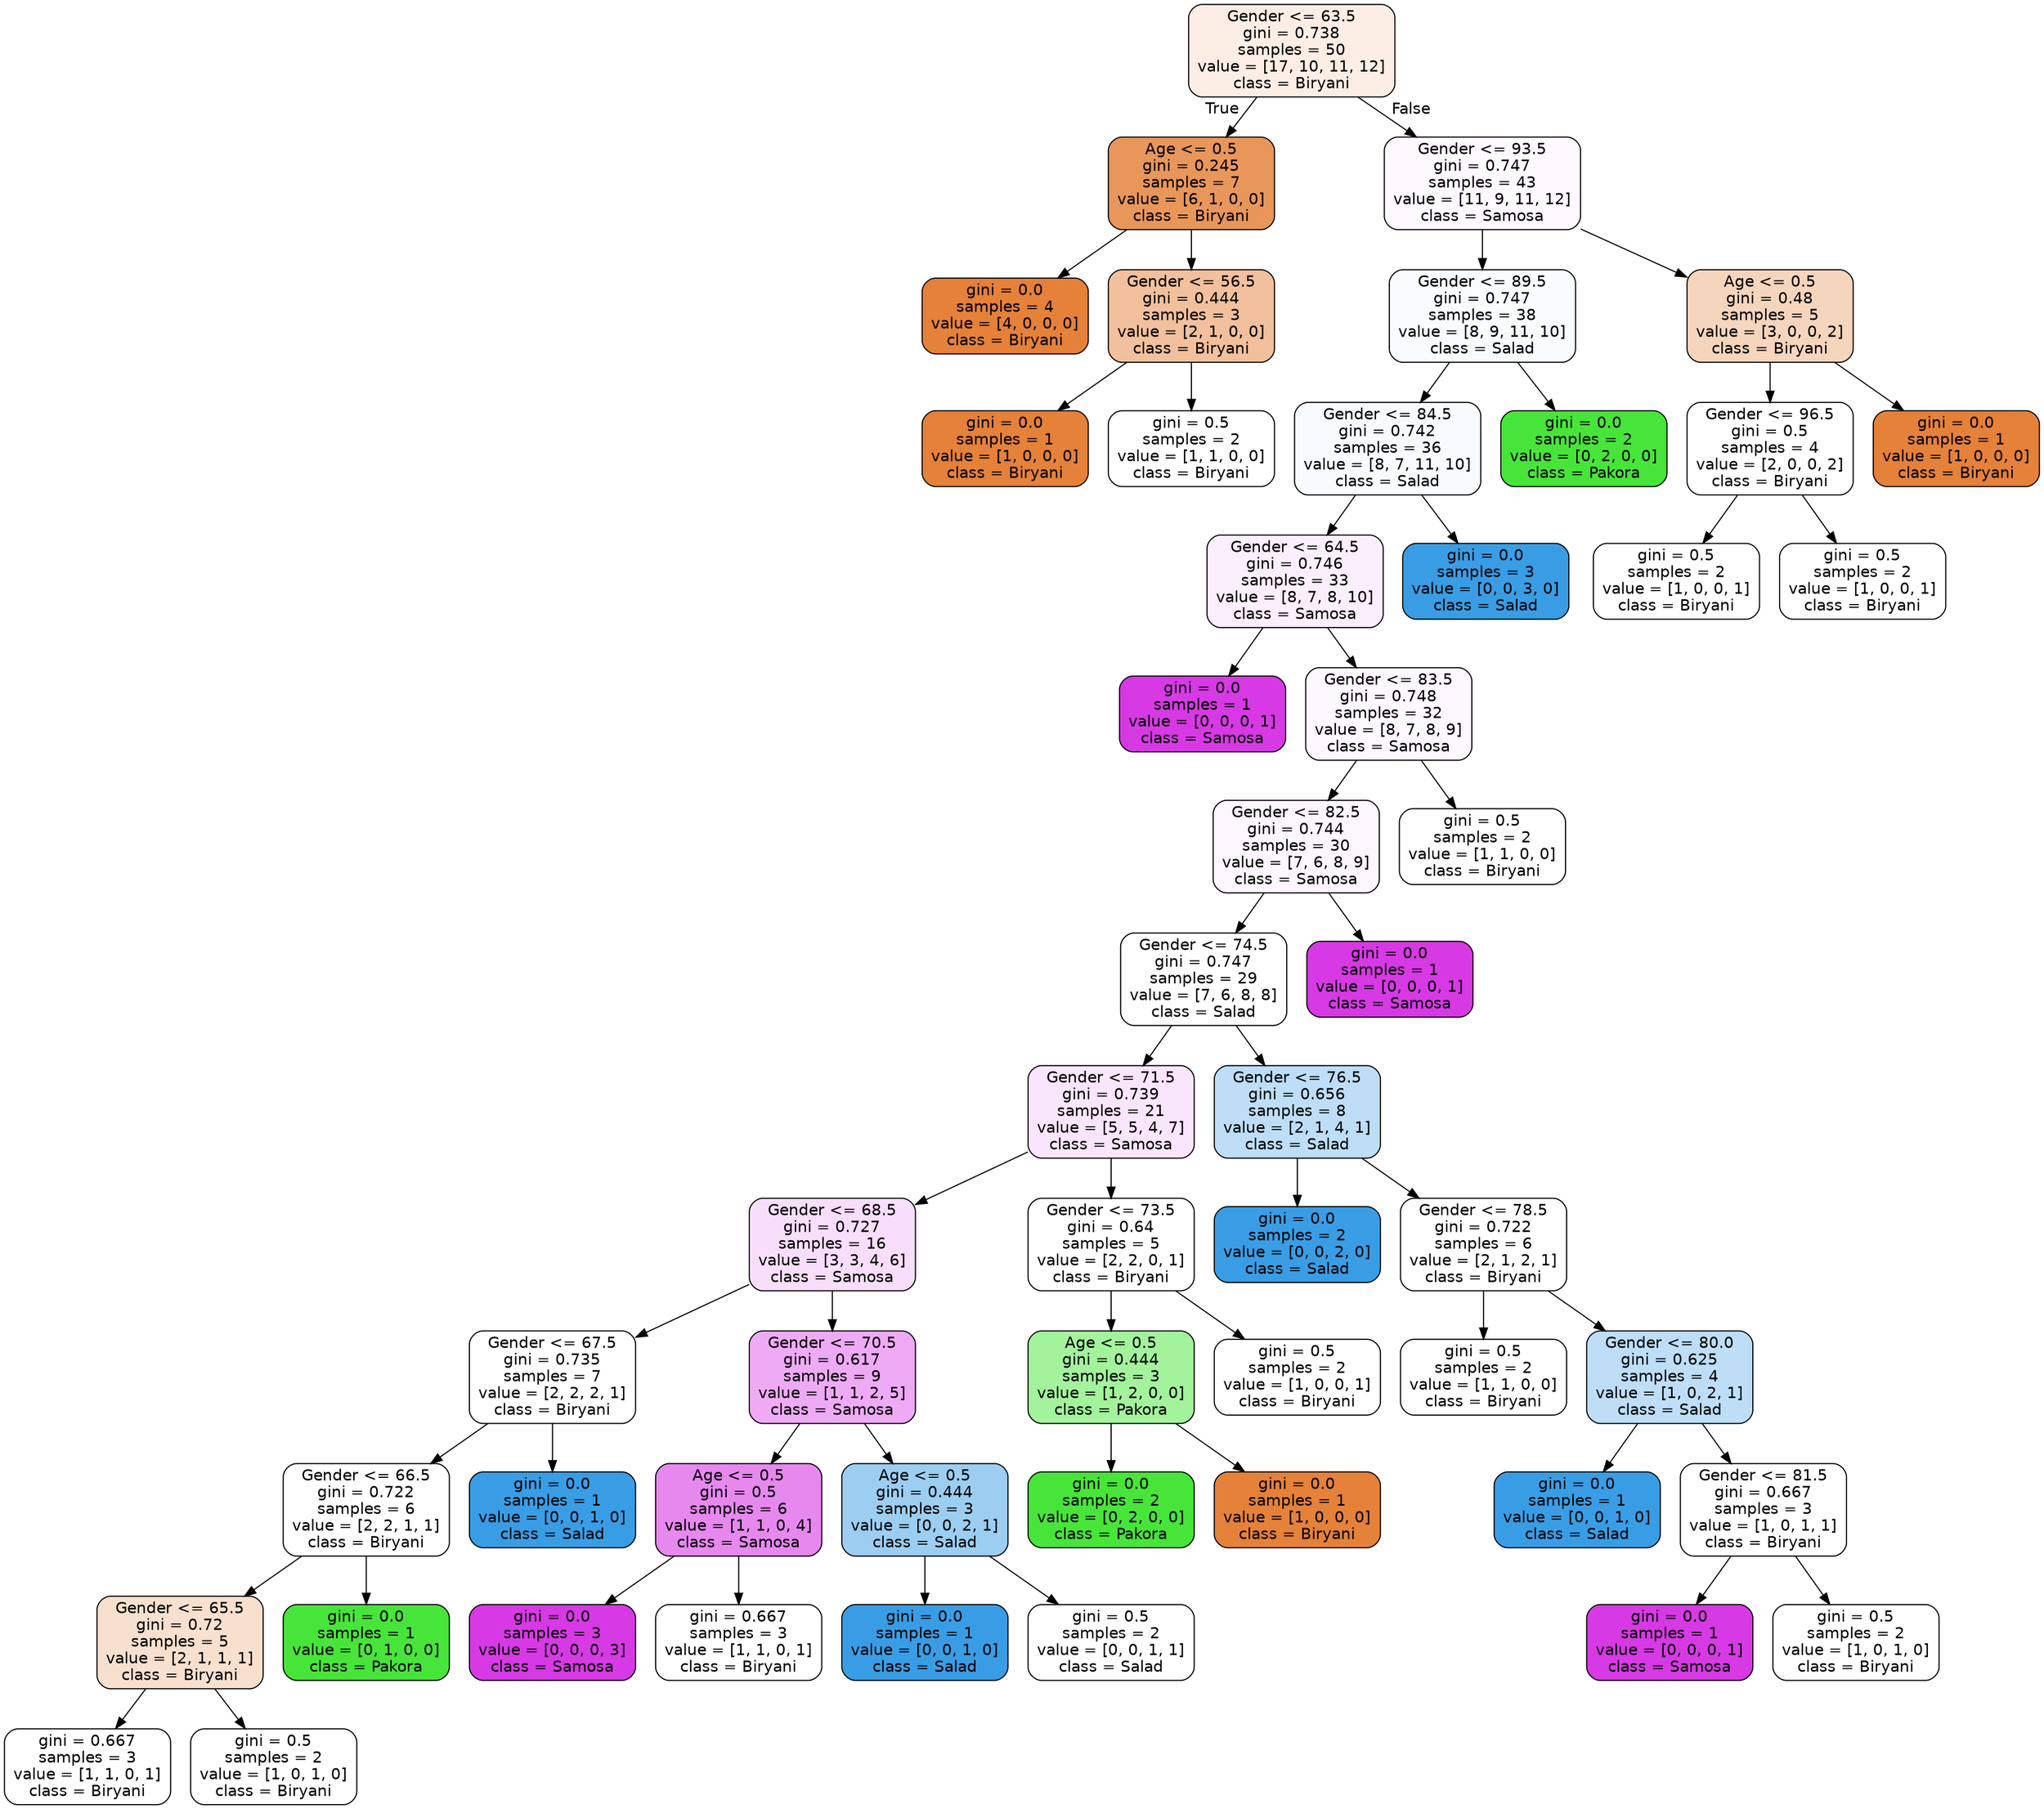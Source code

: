 digraph Tree {
node [shape=box, style="filled, rounded", color="black", fontname="helvetica"] ;
edge [fontname="helvetica"] ;
0 [label="Gender <= 63.5\ngini = 0.738\nsamples = 50\nvalue = [17, 10, 11, 12]\nclass = Biryani", fillcolor="#fceee5"] ;
1 [label="Age <= 0.5\ngini = 0.245\nsamples = 7\nvalue = [6, 1, 0, 0]\nclass = Biryani", fillcolor="#e9965a"] ;
0 -> 1 [labeldistance=2.5, labelangle=45, headlabel="True"] ;
2 [label="gini = 0.0\nsamples = 4\nvalue = [4, 0, 0, 0]\nclass = Biryani", fillcolor="#e58139"] ;
1 -> 2 ;
3 [label="Gender <= 56.5\ngini = 0.444\nsamples = 3\nvalue = [2, 1, 0, 0]\nclass = Biryani", fillcolor="#f2c09c"] ;
1 -> 3 ;
4 [label="gini = 0.0\nsamples = 1\nvalue = [1, 0, 0, 0]\nclass = Biryani", fillcolor="#e58139"] ;
3 -> 4 ;
5 [label="gini = 0.5\nsamples = 2\nvalue = [1, 1, 0, 0]\nclass = Biryani", fillcolor="#ffffff"] ;
3 -> 5 ;
6 [label="Gender <= 93.5\ngini = 0.747\nsamples = 43\nvalue = [11, 9, 11, 12]\nclass = Samosa", fillcolor="#fef9fe"] ;
0 -> 6 [labeldistance=2.5, labelangle=-45, headlabel="False"] ;
7 [label="Gender <= 89.5\ngini = 0.747\nsamples = 38\nvalue = [8, 9, 11, 10]\nclass = Salad", fillcolor="#f8fcfe"] ;
6 -> 7 ;
8 [label="Gender <= 84.5\ngini = 0.742\nsamples = 36\nvalue = [8, 7, 11, 10]\nclass = Salad", fillcolor="#f7fbfe"] ;
7 -> 8 ;
9 [label="Gender <= 64.5\ngini = 0.746\nsamples = 33\nvalue = [8, 7, 8, 10]\nclass = Samosa", fillcolor="#fceffd"] ;
8 -> 9 ;
10 [label="gini = 0.0\nsamples = 1\nvalue = [0, 0, 0, 1]\nclass = Samosa", fillcolor="#d739e5"] ;
9 -> 10 ;
11 [label="Gender <= 83.5\ngini = 0.748\nsamples = 32\nvalue = [8, 7, 8, 9]\nclass = Samosa", fillcolor="#fdf7fe"] ;
9 -> 11 ;
12 [label="Gender <= 82.5\ngini = 0.744\nsamples = 30\nvalue = [7, 6, 8, 9]\nclass = Samosa", fillcolor="#fdf6fe"] ;
11 -> 12 ;
13 [label="Gender <= 74.5\ngini = 0.747\nsamples = 29\nvalue = [7, 6, 8, 8]\nclass = Salad", fillcolor="#ffffff"] ;
12 -> 13 ;
14 [label="Gender <= 71.5\ngini = 0.739\nsamples = 21\nvalue = [5, 5, 4, 7]\nclass = Samosa", fillcolor="#fae6fc"] ;
13 -> 14 ;
15 [label="Gender <= 68.5\ngini = 0.727\nsamples = 16\nvalue = [3, 3, 4, 6]\nclass = Samosa", fillcolor="#f8defb"] ;
14 -> 15 ;
16 [label="Gender <= 67.5\ngini = 0.735\nsamples = 7\nvalue = [2, 2, 2, 1]\nclass = Biryani", fillcolor="#ffffff"] ;
15 -> 16 ;
17 [label="Gender <= 66.5\ngini = 0.722\nsamples = 6\nvalue = [2, 2, 1, 1]\nclass = Biryani", fillcolor="#ffffff"] ;
16 -> 17 ;
18 [label="Gender <= 65.5\ngini = 0.72\nsamples = 5\nvalue = [2, 1, 1, 1]\nclass = Biryani", fillcolor="#f8e0ce"] ;
17 -> 18 ;
19 [label="gini = 0.667\nsamples = 3\nvalue = [1, 1, 0, 1]\nclass = Biryani", fillcolor="#ffffff"] ;
18 -> 19 ;
20 [label="gini = 0.5\nsamples = 2\nvalue = [1, 0, 1, 0]\nclass = Biryani", fillcolor="#ffffff"] ;
18 -> 20 ;
21 [label="gini = 0.0\nsamples = 1\nvalue = [0, 1, 0, 0]\nclass = Pakora", fillcolor="#47e539"] ;
17 -> 21 ;
22 [label="gini = 0.0\nsamples = 1\nvalue = [0, 0, 1, 0]\nclass = Salad", fillcolor="#399de5"] ;
16 -> 22 ;
23 [label="Gender <= 70.5\ngini = 0.617\nsamples = 9\nvalue = [1, 1, 2, 5]\nclass = Samosa", fillcolor="#eeaaf4"] ;
15 -> 23 ;
24 [label="Age <= 0.5\ngini = 0.5\nsamples = 6\nvalue = [1, 1, 0, 4]\nclass = Samosa", fillcolor="#e788ef"] ;
23 -> 24 ;
25 [label="gini = 0.0\nsamples = 3\nvalue = [0, 0, 0, 3]\nclass = Samosa", fillcolor="#d739e5"] ;
24 -> 25 ;
26 [label="gini = 0.667\nsamples = 3\nvalue = [1, 1, 0, 1]\nclass = Biryani", fillcolor="#ffffff"] ;
24 -> 26 ;
27 [label="Age <= 0.5\ngini = 0.444\nsamples = 3\nvalue = [0, 0, 2, 1]\nclass = Salad", fillcolor="#9ccef2"] ;
23 -> 27 ;
28 [label="gini = 0.0\nsamples = 1\nvalue = [0, 0, 1, 0]\nclass = Salad", fillcolor="#399de5"] ;
27 -> 28 ;
29 [label="gini = 0.5\nsamples = 2\nvalue = [0, 0, 1, 1]\nclass = Salad", fillcolor="#ffffff"] ;
27 -> 29 ;
30 [label="Gender <= 73.5\ngini = 0.64\nsamples = 5\nvalue = [2, 2, 0, 1]\nclass = Biryani", fillcolor="#ffffff"] ;
14 -> 30 ;
31 [label="Age <= 0.5\ngini = 0.444\nsamples = 3\nvalue = [1, 2, 0, 0]\nclass = Pakora", fillcolor="#a3f29c"] ;
30 -> 31 ;
32 [label="gini = 0.0\nsamples = 2\nvalue = [0, 2, 0, 0]\nclass = Pakora", fillcolor="#47e539"] ;
31 -> 32 ;
33 [label="gini = 0.0\nsamples = 1\nvalue = [1, 0, 0, 0]\nclass = Biryani", fillcolor="#e58139"] ;
31 -> 33 ;
34 [label="gini = 0.5\nsamples = 2\nvalue = [1, 0, 0, 1]\nclass = Biryani", fillcolor="#ffffff"] ;
30 -> 34 ;
35 [label="Gender <= 76.5\ngini = 0.656\nsamples = 8\nvalue = [2, 1, 4, 1]\nclass = Salad", fillcolor="#bddef6"] ;
13 -> 35 ;
36 [label="gini = 0.0\nsamples = 2\nvalue = [0, 0, 2, 0]\nclass = Salad", fillcolor="#399de5"] ;
35 -> 36 ;
37 [label="Gender <= 78.5\ngini = 0.722\nsamples = 6\nvalue = [2, 1, 2, 1]\nclass = Biryani", fillcolor="#ffffff"] ;
35 -> 37 ;
38 [label="gini = 0.5\nsamples = 2\nvalue = [1, 1, 0, 0]\nclass = Biryani", fillcolor="#ffffff"] ;
37 -> 38 ;
39 [label="Gender <= 80.0\ngini = 0.625\nsamples = 4\nvalue = [1, 0, 2, 1]\nclass = Salad", fillcolor="#bddef6"] ;
37 -> 39 ;
40 [label="gini = 0.0\nsamples = 1\nvalue = [0, 0, 1, 0]\nclass = Salad", fillcolor="#399de5"] ;
39 -> 40 ;
41 [label="Gender <= 81.5\ngini = 0.667\nsamples = 3\nvalue = [1, 0, 1, 1]\nclass = Biryani", fillcolor="#ffffff"] ;
39 -> 41 ;
42 [label="gini = 0.0\nsamples = 1\nvalue = [0, 0, 0, 1]\nclass = Samosa", fillcolor="#d739e5"] ;
41 -> 42 ;
43 [label="gini = 0.5\nsamples = 2\nvalue = [1, 0, 1, 0]\nclass = Biryani", fillcolor="#ffffff"] ;
41 -> 43 ;
44 [label="gini = 0.0\nsamples = 1\nvalue = [0, 0, 0, 1]\nclass = Samosa", fillcolor="#d739e5"] ;
12 -> 44 ;
45 [label="gini = 0.5\nsamples = 2\nvalue = [1, 1, 0, 0]\nclass = Biryani", fillcolor="#ffffff"] ;
11 -> 45 ;
46 [label="gini = 0.0\nsamples = 3\nvalue = [0, 0, 3, 0]\nclass = Salad", fillcolor="#399de5"] ;
8 -> 46 ;
47 [label="gini = 0.0\nsamples = 2\nvalue = [0, 2, 0, 0]\nclass = Pakora", fillcolor="#47e539"] ;
7 -> 47 ;
48 [label="Age <= 0.5\ngini = 0.48\nsamples = 5\nvalue = [3, 0, 0, 2]\nclass = Biryani", fillcolor="#f6d5bd"] ;
6 -> 48 ;
49 [label="Gender <= 96.5\ngini = 0.5\nsamples = 4\nvalue = [2, 0, 0, 2]\nclass = Biryani", fillcolor="#ffffff"] ;
48 -> 49 ;
50 [label="gini = 0.5\nsamples = 2\nvalue = [1, 0, 0, 1]\nclass = Biryani", fillcolor="#ffffff"] ;
49 -> 50 ;
51 [label="gini = 0.5\nsamples = 2\nvalue = [1, 0, 0, 1]\nclass = Biryani", fillcolor="#ffffff"] ;
49 -> 51 ;
52 [label="gini = 0.0\nsamples = 1\nvalue = [1, 0, 0, 0]\nclass = Biryani", fillcolor="#e58139"] ;
48 -> 52 ;
}